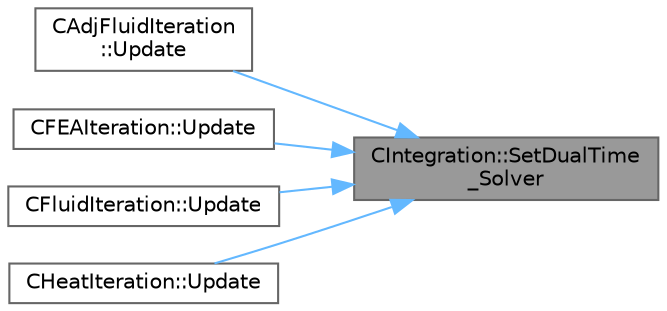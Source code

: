 digraph "CIntegration::SetDualTime_Solver"
{
 // LATEX_PDF_SIZE
  bgcolor="transparent";
  edge [fontname=Helvetica,fontsize=10,labelfontname=Helvetica,labelfontsize=10];
  node [fontname=Helvetica,fontsize=10,shape=box,height=0.2,width=0.4];
  rankdir="RL";
  Node1 [id="Node000001",label="CIntegration::SetDualTime\l_Solver",height=0.2,width=0.4,color="gray40", fillcolor="grey60", style="filled", fontcolor="black",tooltip="Save the solution at different time steps, and reset certain fields for the next timestep."];
  Node1 -> Node2 [id="edge1_Node000001_Node000002",dir="back",color="steelblue1",style="solid",tooltip=" "];
  Node2 [id="Node000002",label="CAdjFluidIteration\l::Update",height=0.2,width=0.4,color="grey40", fillcolor="white", style="filled",URL="$classCAdjFluidIteration.html#aaa4380e135f019835555c79cb4cbece9",tooltip="Updates the containers for the adjoint fluid system."];
  Node1 -> Node3 [id="edge2_Node000001_Node000003",dir="back",color="steelblue1",style="solid",tooltip=" "];
  Node3 [id="Node000003",label="CFEAIteration::Update",height=0.2,width=0.4,color="grey40", fillcolor="white", style="filled",URL="$classCFEAIteration.html#a1112f9283b0bee1ac564a798a0090c21",tooltip="Updates the containers for the FEM system."];
  Node1 -> Node4 [id="edge3_Node000001_Node000004",dir="back",color="steelblue1",style="solid",tooltip=" "];
  Node4 [id="Node000004",label="CFluidIteration::Update",height=0.2,width=0.4,color="grey40", fillcolor="white", style="filled",URL="$classCFluidIteration.html#a64c0f94e1a8cf86032f784b514b94571",tooltip="Updates the containers for the fluid system."];
  Node1 -> Node5 [id="edge4_Node000001_Node000005",dir="back",color="steelblue1",style="solid",tooltip=" "];
  Node5 [id="Node000005",label="CHeatIteration::Update",height=0.2,width=0.4,color="grey40", fillcolor="white", style="filled",URL="$classCHeatIteration.html#ab0bc70fec8698abfb5292ab2e0a0dbff",tooltip="Updates the containers for the heat system."];
}
